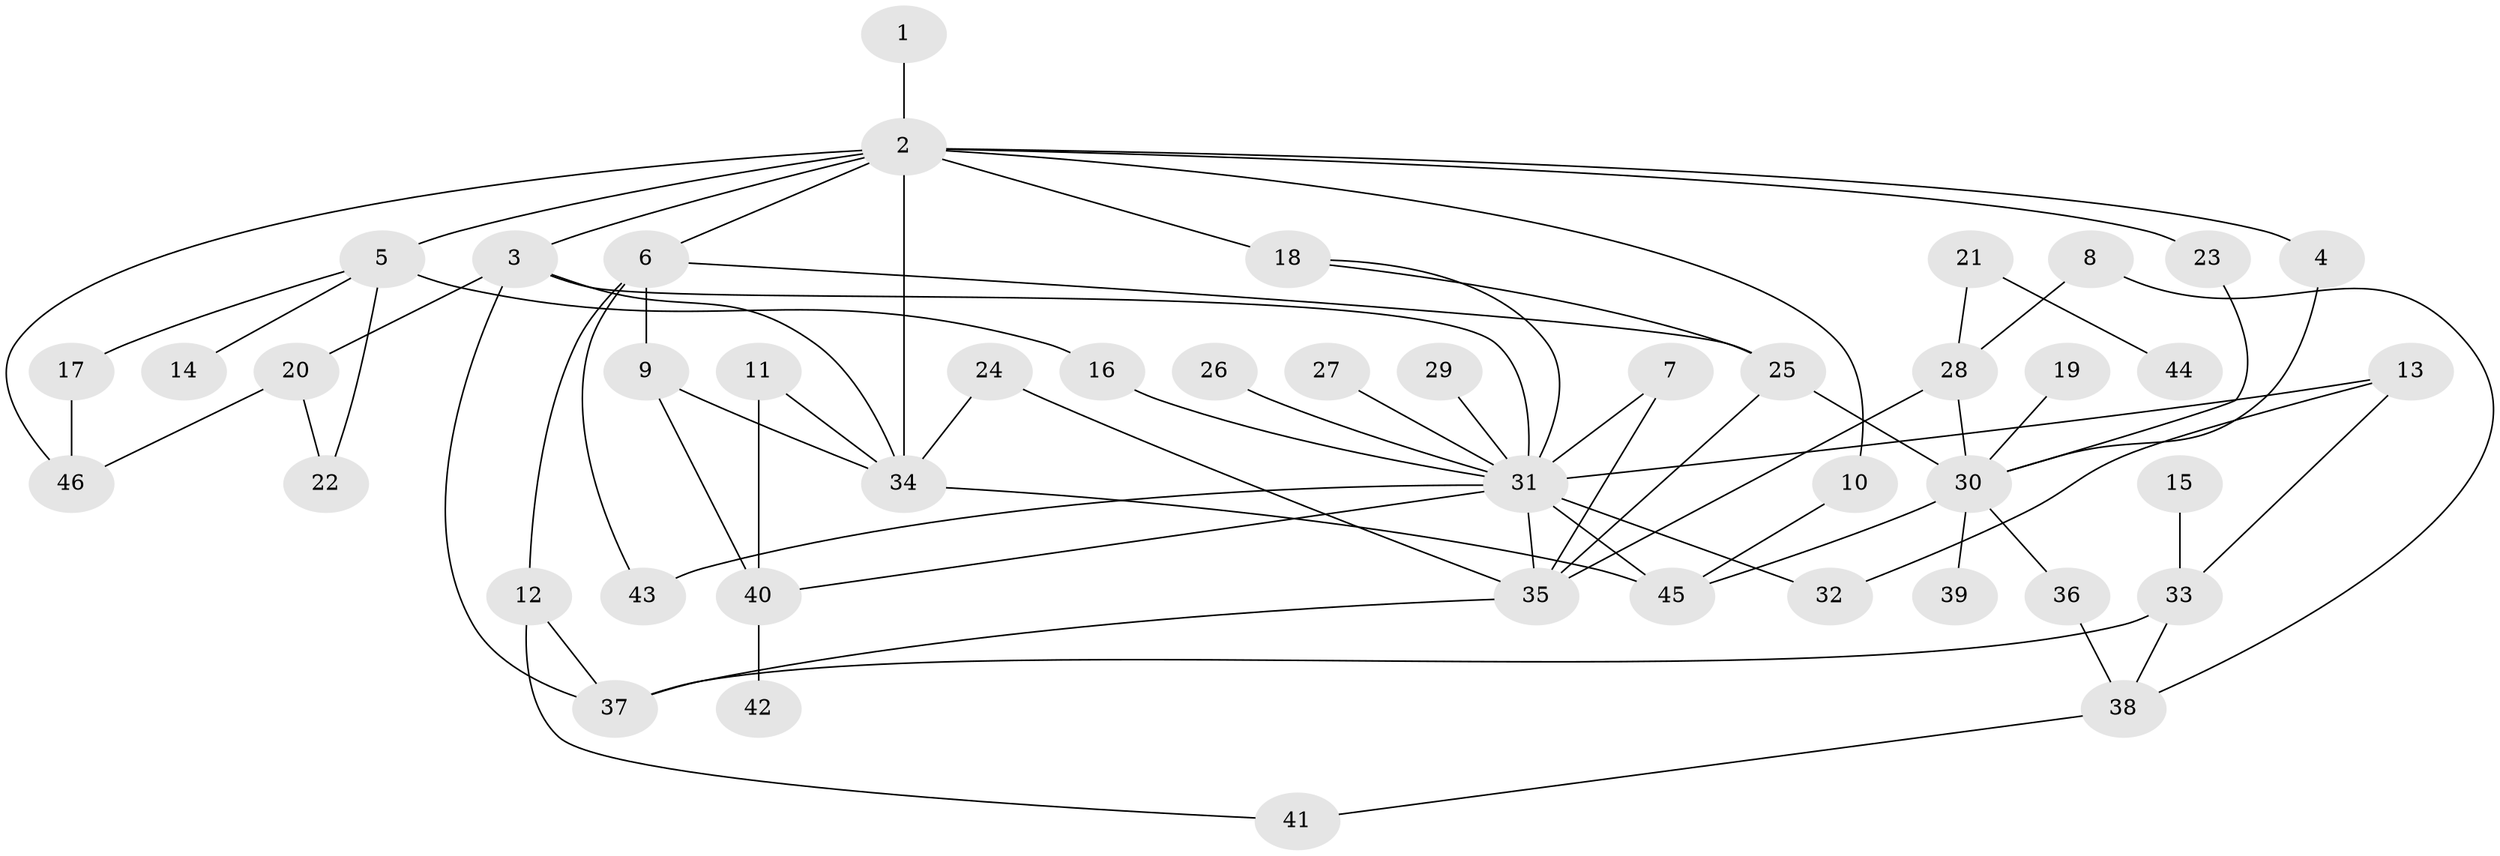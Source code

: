 // original degree distribution, {5: 0.07692307692307693, 7: 0.02197802197802198, 1: 0.23076923076923078, 4: 0.13186813186813187, 6: 0.01098901098901099, 8: 0.01098901098901099, 2: 0.3626373626373626, 3: 0.15384615384615385}
// Generated by graph-tools (version 1.1) at 2025/49/03/09/25 03:49:16]
// undirected, 46 vertices, 72 edges
graph export_dot {
graph [start="1"]
  node [color=gray90,style=filled];
  1;
  2;
  3;
  4;
  5;
  6;
  7;
  8;
  9;
  10;
  11;
  12;
  13;
  14;
  15;
  16;
  17;
  18;
  19;
  20;
  21;
  22;
  23;
  24;
  25;
  26;
  27;
  28;
  29;
  30;
  31;
  32;
  33;
  34;
  35;
  36;
  37;
  38;
  39;
  40;
  41;
  42;
  43;
  44;
  45;
  46;
  1 -- 2 [weight=1.0];
  2 -- 3 [weight=1.0];
  2 -- 4 [weight=1.0];
  2 -- 5 [weight=1.0];
  2 -- 6 [weight=1.0];
  2 -- 10 [weight=1.0];
  2 -- 18 [weight=2.0];
  2 -- 23 [weight=1.0];
  2 -- 34 [weight=2.0];
  2 -- 46 [weight=1.0];
  3 -- 20 [weight=1.0];
  3 -- 31 [weight=1.0];
  3 -- 34 [weight=1.0];
  3 -- 37 [weight=2.0];
  4 -- 30 [weight=1.0];
  5 -- 14 [weight=1.0];
  5 -- 16 [weight=1.0];
  5 -- 17 [weight=1.0];
  5 -- 22 [weight=1.0];
  6 -- 9 [weight=1.0];
  6 -- 12 [weight=1.0];
  6 -- 25 [weight=1.0];
  6 -- 43 [weight=1.0];
  7 -- 31 [weight=1.0];
  7 -- 35 [weight=1.0];
  8 -- 28 [weight=1.0];
  8 -- 38 [weight=1.0];
  9 -- 34 [weight=1.0];
  9 -- 40 [weight=1.0];
  10 -- 45 [weight=1.0];
  11 -- 34 [weight=1.0];
  11 -- 40 [weight=1.0];
  12 -- 37 [weight=1.0];
  12 -- 41 [weight=1.0];
  13 -- 31 [weight=1.0];
  13 -- 32 [weight=1.0];
  13 -- 33 [weight=1.0];
  15 -- 33 [weight=1.0];
  16 -- 31 [weight=1.0];
  17 -- 46 [weight=1.0];
  18 -- 25 [weight=1.0];
  18 -- 31 [weight=1.0];
  19 -- 30 [weight=1.0];
  20 -- 22 [weight=1.0];
  20 -- 46 [weight=1.0];
  21 -- 28 [weight=1.0];
  21 -- 44 [weight=1.0];
  23 -- 30 [weight=1.0];
  24 -- 34 [weight=1.0];
  24 -- 35 [weight=1.0];
  25 -- 30 [weight=1.0];
  25 -- 35 [weight=1.0];
  26 -- 31 [weight=1.0];
  27 -- 31 [weight=1.0];
  28 -- 30 [weight=1.0];
  28 -- 35 [weight=1.0];
  29 -- 31 [weight=1.0];
  30 -- 36 [weight=1.0];
  30 -- 39 [weight=1.0];
  30 -- 45 [weight=1.0];
  31 -- 32 [weight=1.0];
  31 -- 35 [weight=1.0];
  31 -- 40 [weight=1.0];
  31 -- 43 [weight=1.0];
  31 -- 45 [weight=1.0];
  33 -- 37 [weight=1.0];
  33 -- 38 [weight=1.0];
  34 -- 45 [weight=1.0];
  35 -- 37 [weight=1.0];
  36 -- 38 [weight=1.0];
  38 -- 41 [weight=1.0];
  40 -- 42 [weight=1.0];
}
